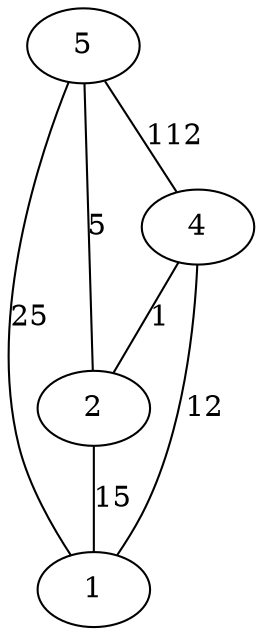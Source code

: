 graph Grafo {
    2 -- 1 [label = "15"] ;
    4 -- 1 [label = "12"] ;
    4 -- 2 [label = "1"] ;
    5 -- 4 [label = "112"] ;
    5 -- 2 [label = "5"] ;
    5 -- 1 [label = "25"] ;
}
